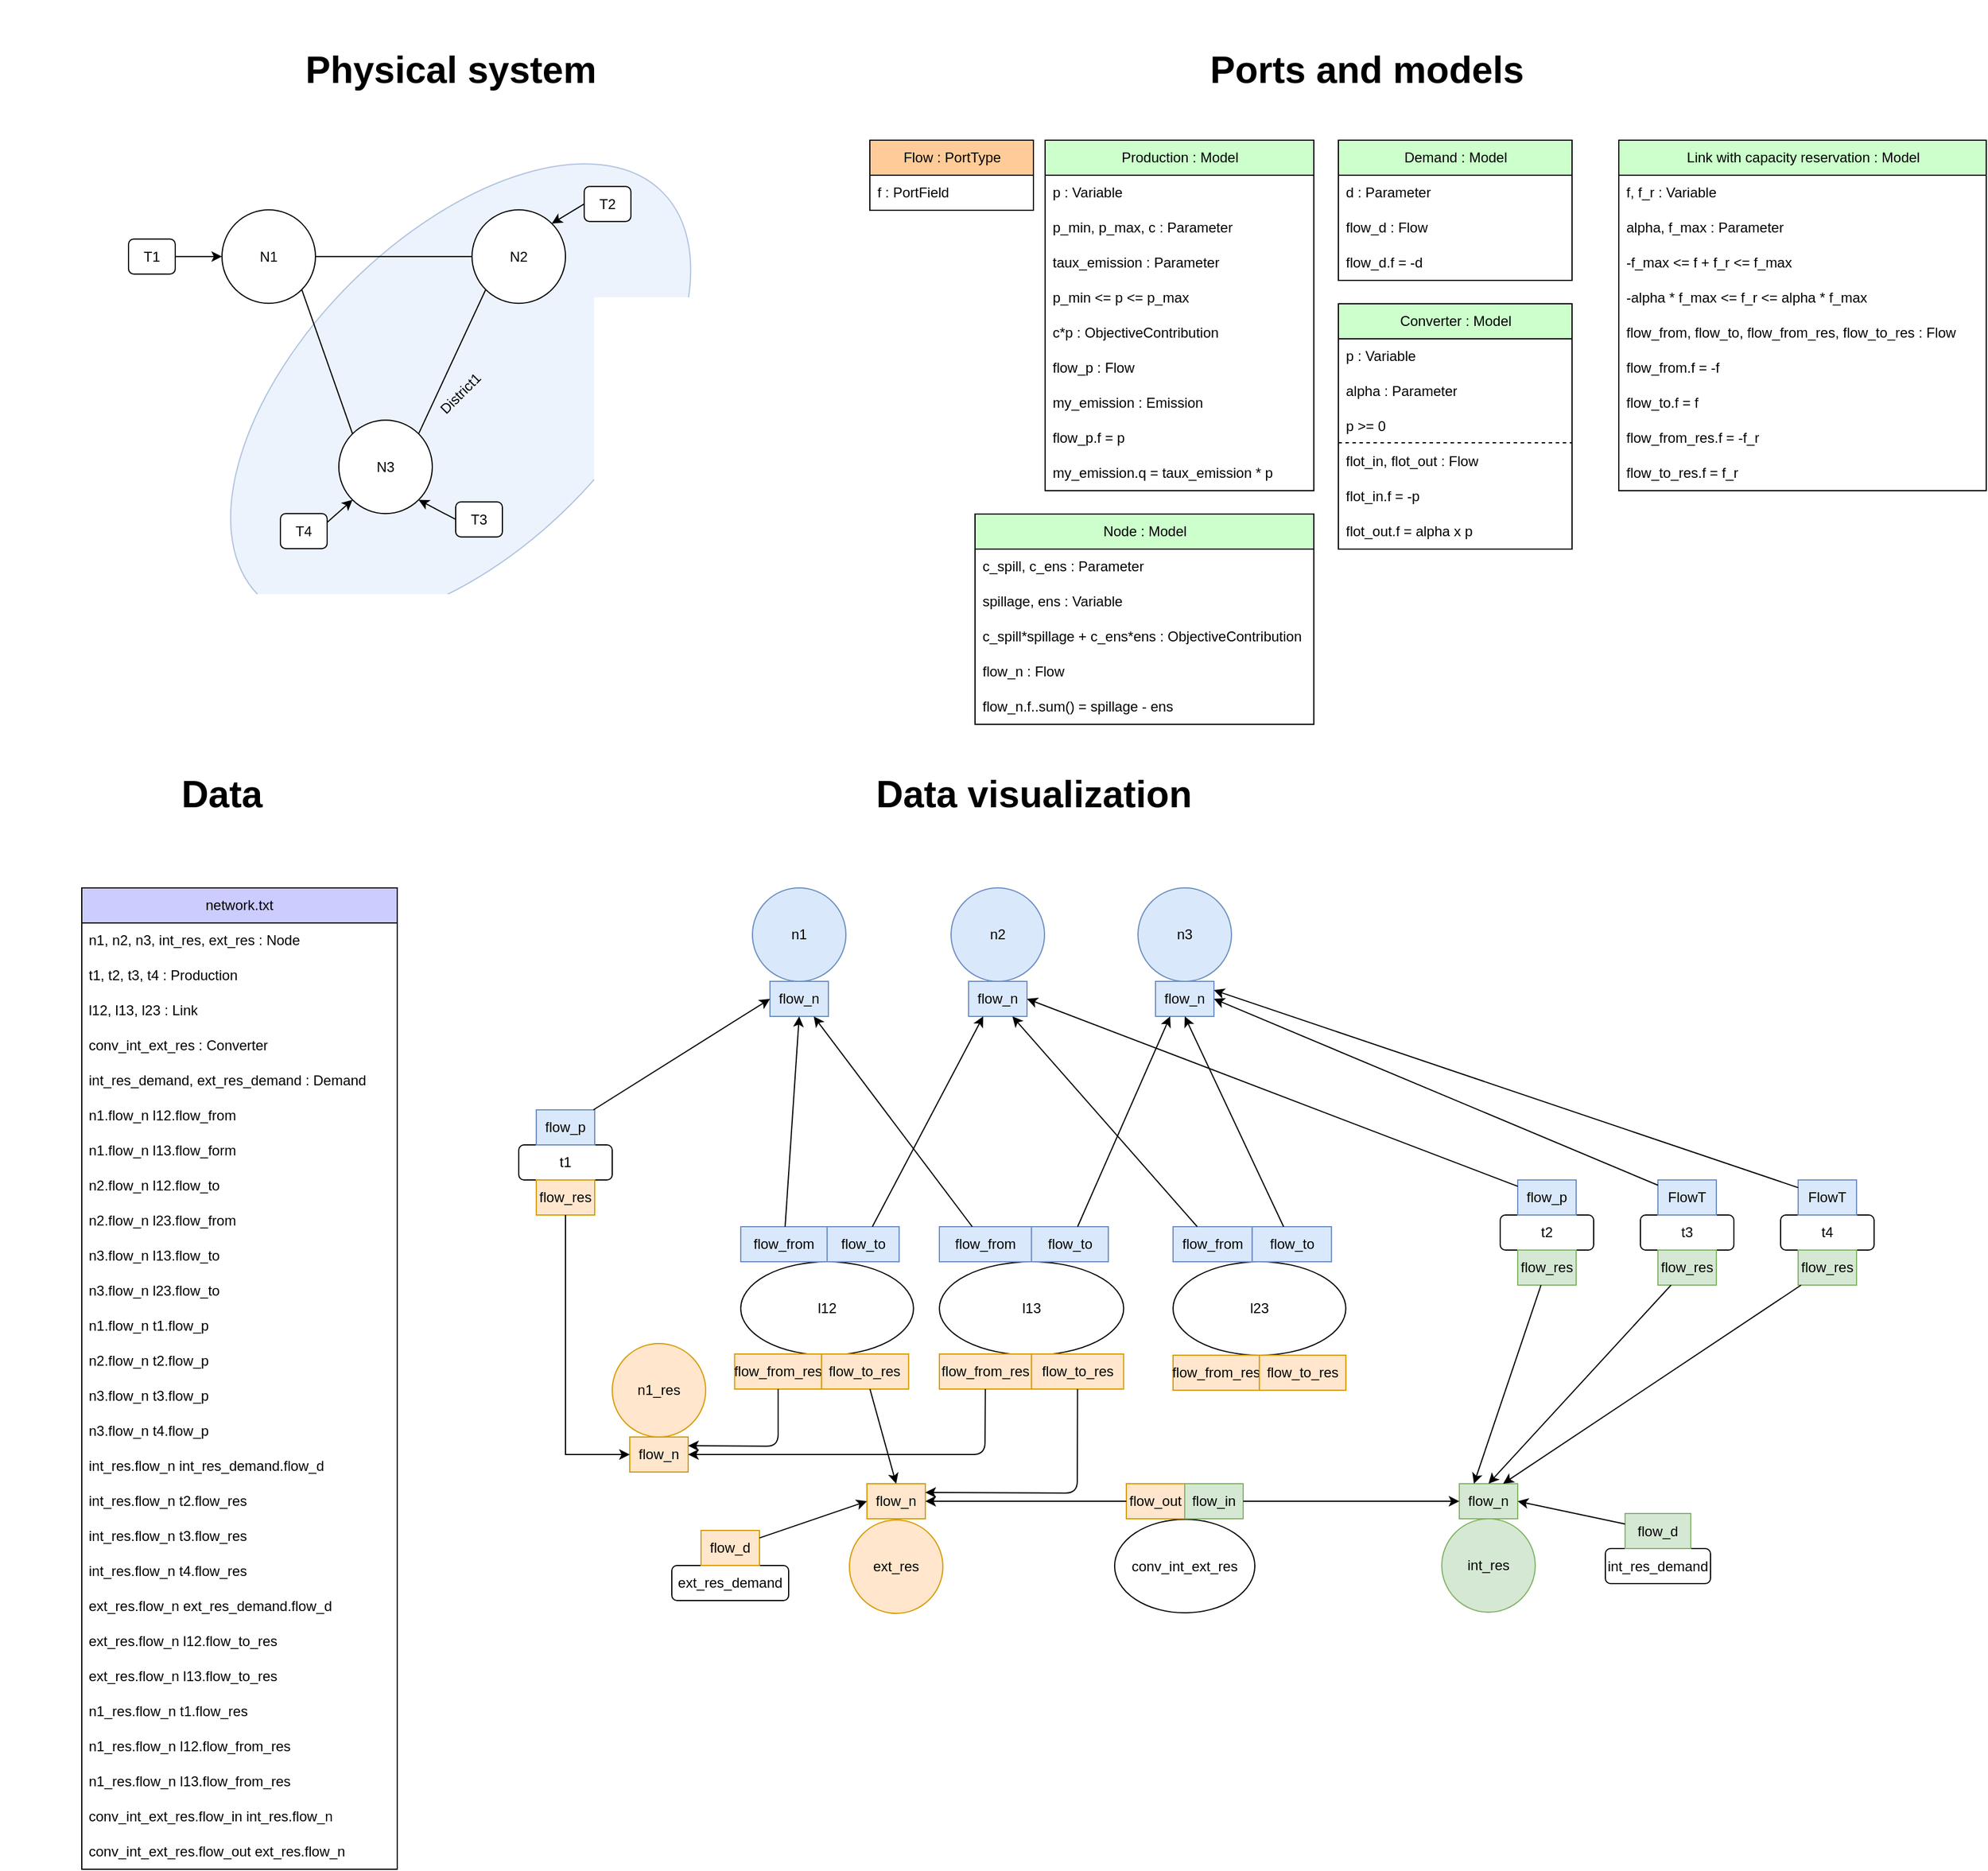 <mxfile>
    <diagram name="Page-1" id="0eeWLhEhAbjt74QTUGkZ">
        <mxGraphModel dx="3231" dy="2355" grid="1" gridSize="10" guides="1" tooltips="1" connect="1" arrows="1" fold="1" page="1" pageScale="1" pageWidth="827" pageHeight="1169" math="0" shadow="0">
            <root>
                <mxCell id="0"/>
                <mxCell id="1" parent="0"/>
                <mxCell id="gQHjPlM2CJMaZ_1cljnZ-25" value="Flow : PortType" style="swimlane;fontStyle=0;childLayout=stackLayout;horizontal=1;startSize=30;horizontalStack=0;resizeParent=1;resizeParentMax=0;resizeLast=0;collapsible=1;marginBottom=0;whiteSpace=wrap;html=1;fillColor=#FFCC99;" parent="1" vertex="1">
                    <mxGeometry x="714.5" y="-80" width="140" height="60" as="geometry"/>
                </mxCell>
                <mxCell id="gQHjPlM2CJMaZ_1cljnZ-26" value="f : PortField" style="text;strokeColor=none;fillColor=none;align=left;verticalAlign=middle;spacingLeft=4;spacingRight=4;overflow=hidden;points=[[0,0.5],[1,0.5]];portConstraint=eastwest;rotatable=0;whiteSpace=wrap;html=1;" parent="gQHjPlM2CJMaZ_1cljnZ-25" vertex="1">
                    <mxGeometry y="30" width="140" height="30" as="geometry"/>
                </mxCell>
                <mxCell id="io5GCxzzSzc3zPwwghzN-119" value="network.txt" style="swimlane;fontStyle=0;childLayout=stackLayout;horizontal=1;startSize=30;horizontalStack=0;resizeParent=1;resizeParentMax=0;resizeLast=0;collapsible=1;marginBottom=0;whiteSpace=wrap;html=1;fillColor=#CCCCFF;" parent="1" vertex="1">
                    <mxGeometry x="40" y="560" width="270" height="840" as="geometry"/>
                </mxCell>
                <mxCell id="io5GCxzzSzc3zPwwghzN-120" value="n1, n2, n3, int_res, ext_res : Node" style="text;strokeColor=none;fillColor=none;align=left;verticalAlign=middle;spacingLeft=4;spacingRight=4;overflow=hidden;points=[[0,0.5],[1,0.5]];portConstraint=eastwest;rotatable=0;whiteSpace=wrap;html=1;" parent="io5GCxzzSzc3zPwwghzN-119" vertex="1">
                    <mxGeometry y="30" width="270" height="30" as="geometry"/>
                </mxCell>
                <mxCell id="io5GCxzzSzc3zPwwghzN-121" value="t1, t2, t3, t4 : Production" style="text;strokeColor=none;fillColor=none;align=left;verticalAlign=middle;spacingLeft=4;spacingRight=4;overflow=hidden;points=[[0,0.5],[1,0.5]];portConstraint=eastwest;rotatable=0;whiteSpace=wrap;html=1;" parent="io5GCxzzSzc3zPwwghzN-119" vertex="1">
                    <mxGeometry y="60" width="270" height="30" as="geometry"/>
                </mxCell>
                <mxCell id="io5GCxzzSzc3zPwwghzN-122" value="l12, l13, l23 : Link" style="text;strokeColor=none;fillColor=none;align=left;verticalAlign=middle;spacingLeft=4;spacingRight=4;overflow=hidden;points=[[0,0.5],[1,0.5]];portConstraint=eastwest;rotatable=0;whiteSpace=wrap;html=1;" parent="io5GCxzzSzc3zPwwghzN-119" vertex="1">
                    <mxGeometry y="90" width="270" height="30" as="geometry"/>
                </mxCell>
                <mxCell id="EA9z76p3zM__a-H7yWGD-18" value="conv_int_ext_res : Converter" style="text;strokeColor=none;fillColor=none;align=left;verticalAlign=middle;spacingLeft=4;spacingRight=4;overflow=hidden;points=[[0,0.5],[1,0.5]];portConstraint=eastwest;rotatable=0;whiteSpace=wrap;html=1;" parent="io5GCxzzSzc3zPwwghzN-119" vertex="1">
                    <mxGeometry y="120" width="270" height="30" as="geometry"/>
                </mxCell>
                <mxCell id="iP_96sDD1zky21pLPqme-15" value="int_res_demand, ext_res_demand : Demand" style="text;strokeColor=none;fillColor=none;align=left;verticalAlign=middle;spacingLeft=4;spacingRight=4;overflow=hidden;points=[[0,0.5],[1,0.5]];portConstraint=eastwest;rotatable=0;whiteSpace=wrap;html=1;" parent="io5GCxzzSzc3zPwwghzN-119" vertex="1">
                    <mxGeometry y="150" width="270" height="30" as="geometry"/>
                </mxCell>
                <mxCell id="io5GCxzzSzc3zPwwghzN-124" value="n1.flow_n l12.flow_from" style="text;strokeColor=none;fillColor=none;align=left;verticalAlign=middle;spacingLeft=4;spacingRight=4;overflow=hidden;points=[[0,0.5],[1,0.5]];portConstraint=eastwest;rotatable=0;whiteSpace=wrap;html=1;" parent="io5GCxzzSzc3zPwwghzN-119" vertex="1">
                    <mxGeometry y="180" width="270" height="30" as="geometry"/>
                </mxCell>
                <mxCell id="io5GCxzzSzc3zPwwghzN-125" value="n1.flow_n l13.flow_form" style="text;strokeColor=none;fillColor=none;align=left;verticalAlign=middle;spacingLeft=4;spacingRight=4;overflow=hidden;points=[[0,0.5],[1,0.5]];portConstraint=eastwest;rotatable=0;whiteSpace=wrap;html=1;" parent="io5GCxzzSzc3zPwwghzN-119" vertex="1">
                    <mxGeometry y="210" width="270" height="30" as="geometry"/>
                </mxCell>
                <mxCell id="io5GCxzzSzc3zPwwghzN-126" value="n2.flow_n l12.flow_to" style="text;strokeColor=none;fillColor=none;align=left;verticalAlign=middle;spacingLeft=4;spacingRight=4;overflow=hidden;points=[[0,0.5],[1,0.5]];portConstraint=eastwest;rotatable=0;whiteSpace=wrap;html=1;" parent="io5GCxzzSzc3zPwwghzN-119" vertex="1">
                    <mxGeometry y="240" width="270" height="30" as="geometry"/>
                </mxCell>
                <mxCell id="io5GCxzzSzc3zPwwghzN-127" value="n2.flow_n l23.flow_from" style="text;strokeColor=none;fillColor=none;align=left;verticalAlign=middle;spacingLeft=4;spacingRight=4;overflow=hidden;points=[[0,0.5],[1,0.5]];portConstraint=eastwest;rotatable=0;whiteSpace=wrap;html=1;" parent="io5GCxzzSzc3zPwwghzN-119" vertex="1">
                    <mxGeometry y="270" width="270" height="30" as="geometry"/>
                </mxCell>
                <mxCell id="io5GCxzzSzc3zPwwghzN-128" value="n3.flow_n l13.flow_to" style="text;strokeColor=none;fillColor=none;align=left;verticalAlign=middle;spacingLeft=4;spacingRight=4;overflow=hidden;points=[[0,0.5],[1,0.5]];portConstraint=eastwest;rotatable=0;whiteSpace=wrap;html=1;" parent="io5GCxzzSzc3zPwwghzN-119" vertex="1">
                    <mxGeometry y="300" width="270" height="30" as="geometry"/>
                </mxCell>
                <mxCell id="io5GCxzzSzc3zPwwghzN-129" value="n3.flow_n l23.flow_to" style="text;strokeColor=none;fillColor=none;align=left;verticalAlign=middle;spacingLeft=4;spacingRight=4;overflow=hidden;points=[[0,0.5],[1,0.5]];portConstraint=eastwest;rotatable=0;whiteSpace=wrap;html=1;" parent="io5GCxzzSzc3zPwwghzN-119" vertex="1">
                    <mxGeometry y="330" width="270" height="30" as="geometry"/>
                </mxCell>
                <mxCell id="io5GCxzzSzc3zPwwghzN-130" value="n1.flow_n t1.flow_p" style="text;strokeColor=none;fillColor=none;align=left;verticalAlign=middle;spacingLeft=4;spacingRight=4;overflow=hidden;points=[[0,0.5],[1,0.5]];portConstraint=eastwest;rotatable=0;whiteSpace=wrap;html=1;" parent="io5GCxzzSzc3zPwwghzN-119" vertex="1">
                    <mxGeometry y="360" width="270" height="30" as="geometry"/>
                </mxCell>
                <mxCell id="io5GCxzzSzc3zPwwghzN-131" value="n2.flow_n t2.flow_p" style="text;strokeColor=none;fillColor=none;align=left;verticalAlign=middle;spacingLeft=4;spacingRight=4;overflow=hidden;points=[[0,0.5],[1,0.5]];portConstraint=eastwest;rotatable=0;whiteSpace=wrap;html=1;" parent="io5GCxzzSzc3zPwwghzN-119" vertex="1">
                    <mxGeometry y="390" width="270" height="30" as="geometry"/>
                </mxCell>
                <mxCell id="io5GCxzzSzc3zPwwghzN-132" value="n3.flow_n t3.flow_p" style="text;strokeColor=none;fillColor=none;align=left;verticalAlign=middle;spacingLeft=4;spacingRight=4;overflow=hidden;points=[[0,0.5],[1,0.5]];portConstraint=eastwest;rotatable=0;whiteSpace=wrap;html=1;" parent="io5GCxzzSzc3zPwwghzN-119" vertex="1">
                    <mxGeometry y="420" width="270" height="30" as="geometry"/>
                </mxCell>
                <mxCell id="io5GCxzzSzc3zPwwghzN-133" value="n3.flow_n t4.flow_p" style="text;strokeColor=none;fillColor=none;align=left;verticalAlign=middle;spacingLeft=4;spacingRight=4;overflow=hidden;points=[[0,0.5],[1,0.5]];portConstraint=eastwest;rotatable=0;whiteSpace=wrap;html=1;" parent="io5GCxzzSzc3zPwwghzN-119" vertex="1">
                    <mxGeometry y="450" width="270" height="30" as="geometry"/>
                </mxCell>
                <mxCell id="EA9z76p3zM__a-H7yWGD-20" value="int_res.flow_n int_res_demand.flow_d" style="text;strokeColor=none;fillColor=none;align=left;verticalAlign=middle;spacingLeft=4;spacingRight=4;overflow=hidden;points=[[0,0.5],[1,0.5]];portConstraint=eastwest;rotatable=0;whiteSpace=wrap;html=1;" parent="io5GCxzzSzc3zPwwghzN-119" vertex="1">
                    <mxGeometry y="480" width="270" height="30" as="geometry"/>
                </mxCell>
                <mxCell id="io5GCxzzSzc3zPwwghzN-141" value="int_res.flow_n t2.flow_res" style="text;strokeColor=none;fillColor=none;align=left;verticalAlign=middle;spacingLeft=4;spacingRight=4;overflow=hidden;points=[[0,0.5],[1,0.5]];portConstraint=eastwest;rotatable=0;whiteSpace=wrap;html=1;" parent="io5GCxzzSzc3zPwwghzN-119" vertex="1">
                    <mxGeometry y="510" width="270" height="30" as="geometry"/>
                </mxCell>
                <mxCell id="io5GCxzzSzc3zPwwghzN-142" value="int_res.flow_n t3.flow_res" style="text;strokeColor=none;fillColor=none;align=left;verticalAlign=middle;spacingLeft=4;spacingRight=4;overflow=hidden;points=[[0,0.5],[1,0.5]];portConstraint=eastwest;rotatable=0;whiteSpace=wrap;html=1;" parent="io5GCxzzSzc3zPwwghzN-119" vertex="1">
                    <mxGeometry y="540" width="270" height="30" as="geometry"/>
                </mxCell>
                <mxCell id="io5GCxzzSzc3zPwwghzN-143" value="int_res.flow_n t4.flow_res" style="text;strokeColor=none;fillColor=none;align=left;verticalAlign=middle;spacingLeft=4;spacingRight=4;overflow=hidden;points=[[0,0.5],[1,0.5]];portConstraint=eastwest;rotatable=0;whiteSpace=wrap;html=1;" parent="io5GCxzzSzc3zPwwghzN-119" vertex="1">
                    <mxGeometry y="570" width="270" height="30" as="geometry"/>
                </mxCell>
                <mxCell id="io5GCxzzSzc3zPwwghzN-310" value="ext_res.flow_n ext_res_demand.flow_d" style="text;strokeColor=none;fillColor=none;align=left;verticalAlign=middle;spacingLeft=4;spacingRight=4;overflow=hidden;points=[[0,0.5],[1,0.5]];portConstraint=eastwest;rotatable=0;whiteSpace=wrap;html=1;" parent="io5GCxzzSzc3zPwwghzN-119" vertex="1">
                    <mxGeometry y="600" width="270" height="30" as="geometry"/>
                </mxCell>
                <mxCell id="io5GCxzzSzc3zPwwghzN-144" value="ext_res.flow_n l12.flow_to_res" style="text;strokeColor=none;fillColor=none;align=left;verticalAlign=middle;spacingLeft=4;spacingRight=4;overflow=hidden;points=[[0,0.5],[1,0.5]];portConstraint=eastwest;rotatable=0;whiteSpace=wrap;html=1;" parent="io5GCxzzSzc3zPwwghzN-119" vertex="1">
                    <mxGeometry y="630" width="270" height="30" as="geometry"/>
                </mxCell>
                <mxCell id="io5GCxzzSzc3zPwwghzN-307" value="ext_res.flow_n l13.flow_to_res" style="text;strokeColor=none;fillColor=none;align=left;verticalAlign=middle;spacingLeft=4;spacingRight=4;overflow=hidden;points=[[0,0.5],[1,0.5]];portConstraint=eastwest;rotatable=0;whiteSpace=wrap;html=1;" parent="io5GCxzzSzc3zPwwghzN-119" vertex="1">
                    <mxGeometry y="660" width="270" height="30" as="geometry"/>
                </mxCell>
                <mxCell id="io5GCxzzSzc3zPwwghzN-308" value="n1_res.flow_n t1.flow_res" style="text;strokeColor=none;fillColor=none;align=left;verticalAlign=middle;spacingLeft=4;spacingRight=4;overflow=hidden;points=[[0,0.5],[1,0.5]];portConstraint=eastwest;rotatable=0;whiteSpace=wrap;html=1;" parent="io5GCxzzSzc3zPwwghzN-119" vertex="1">
                    <mxGeometry y="690" width="270" height="30" as="geometry"/>
                </mxCell>
                <mxCell id="io5GCxzzSzc3zPwwghzN-309" value="n1_res.flow_n l12.flow_from_res" style="text;strokeColor=none;fillColor=none;align=left;verticalAlign=middle;spacingLeft=4;spacingRight=4;overflow=hidden;points=[[0,0.5],[1,0.5]];portConstraint=eastwest;rotatable=0;whiteSpace=wrap;html=1;" parent="io5GCxzzSzc3zPwwghzN-119" vertex="1">
                    <mxGeometry y="720" width="270" height="30" as="geometry"/>
                </mxCell>
                <mxCell id="EA9z76p3zM__a-H7yWGD-19" value="n1_res.flow_n l13.flow_from_res" style="text;strokeColor=none;fillColor=none;align=left;verticalAlign=middle;spacingLeft=4;spacingRight=4;overflow=hidden;points=[[0,0.5],[1,0.5]];portConstraint=eastwest;rotatable=0;whiteSpace=wrap;html=1;" parent="io5GCxzzSzc3zPwwghzN-119" vertex="1">
                    <mxGeometry y="750" width="270" height="30" as="geometry"/>
                </mxCell>
                <mxCell id="EA9z76p3zM__a-H7yWGD-24" value="conv_int_ext_res.flow_in int_res.flow_n" style="text;strokeColor=none;fillColor=none;align=left;verticalAlign=middle;spacingLeft=4;spacingRight=4;overflow=hidden;points=[[0,0.5],[1,0.5]];portConstraint=eastwest;rotatable=0;whiteSpace=wrap;html=1;" parent="io5GCxzzSzc3zPwwghzN-119" vertex="1">
                    <mxGeometry y="780" width="270" height="30" as="geometry"/>
                </mxCell>
                <mxCell id="61" value="conv_int_ext_res.flow_out ext_res.flow_n" style="text;strokeColor=none;fillColor=none;align=left;verticalAlign=middle;spacingLeft=4;spacingRight=4;overflow=hidden;points=[[0,0.5],[1,0.5]];portConstraint=eastwest;rotatable=0;whiteSpace=wrap;html=1;" parent="io5GCxzzSzc3zPwwghzN-119" vertex="1">
                    <mxGeometry y="810" width="270" height="30" as="geometry"/>
                </mxCell>
                <mxCell id="io5GCxzzSzc3zPwwghzN-241" value="Link with capacity reservation : Model" style="swimlane;fontStyle=0;childLayout=stackLayout;horizontal=1;startSize=30;horizontalStack=0;resizeParent=1;resizeParentMax=0;resizeLast=0;collapsible=1;marginBottom=0;whiteSpace=wrap;html=1;fillColor=#CCFFCC;" parent="1" vertex="1">
                    <mxGeometry x="1355.5" y="-80" width="314.5" height="300" as="geometry"/>
                </mxCell>
                <mxCell id="io5GCxzzSzc3zPwwghzN-242" value="f, f_r : Variable" style="text;strokeColor=none;fillColor=none;align=left;verticalAlign=middle;spacingLeft=4;spacingRight=4;overflow=hidden;points=[[0,0.5],[1,0.5]];portConstraint=eastwest;rotatable=0;whiteSpace=wrap;html=1;" parent="io5GCxzzSzc3zPwwghzN-241" vertex="1">
                    <mxGeometry y="30" width="314.5" height="30" as="geometry"/>
                </mxCell>
                <mxCell id="io5GCxzzSzc3zPwwghzN-244" value="alpha, f_max : Parameter" style="text;strokeColor=none;fillColor=none;align=left;verticalAlign=middle;spacingLeft=4;spacingRight=4;overflow=hidden;points=[[0,0.5],[1,0.5]];portConstraint=eastwest;rotatable=0;whiteSpace=wrap;html=1;" parent="io5GCxzzSzc3zPwwghzN-241" vertex="1">
                    <mxGeometry y="60" width="314.5" height="30" as="geometry"/>
                </mxCell>
                <mxCell id="io5GCxzzSzc3zPwwghzN-246" value="-f_max &amp;lt;= f + f_r &amp;lt;= f_max" style="text;strokeColor=none;fillColor=none;align=left;verticalAlign=middle;spacingLeft=4;spacingRight=4;overflow=hidden;points=[[0,0.5],[1,0.5]];portConstraint=eastwest;rotatable=0;whiteSpace=wrap;html=1;" parent="io5GCxzzSzc3zPwwghzN-241" vertex="1">
                    <mxGeometry y="90" width="314.5" height="30" as="geometry"/>
                </mxCell>
                <mxCell id="io5GCxzzSzc3zPwwghzN-247" value="-alpha * f_max &amp;lt;= f_r &amp;lt;= alpha * f_max" style="text;strokeColor=none;fillColor=none;align=left;verticalAlign=middle;spacingLeft=4;spacingRight=4;overflow=hidden;points=[[0,0.5],[1,0.5]];portConstraint=eastwest;rotatable=0;whiteSpace=wrap;html=1;" parent="io5GCxzzSzc3zPwwghzN-241" vertex="1">
                    <mxGeometry y="120" width="314.5" height="30" as="geometry"/>
                </mxCell>
                <mxCell id="io5GCxzzSzc3zPwwghzN-248" value="flow_from, flow_to, flow_from_res, flow_to_res : Flow" style="text;strokeColor=none;fillColor=none;align=left;verticalAlign=middle;spacingLeft=4;spacingRight=4;overflow=hidden;points=[[0,0.5],[1,0.5]];portConstraint=eastwest;rotatable=0;whiteSpace=wrap;html=1;" parent="io5GCxzzSzc3zPwwghzN-241" vertex="1">
                    <mxGeometry y="150" width="314.5" height="30" as="geometry"/>
                </mxCell>
                <mxCell id="io5GCxzzSzc3zPwwghzN-252" value="flow_from.f = -f" style="text;strokeColor=none;fillColor=none;align=left;verticalAlign=middle;spacingLeft=4;spacingRight=4;overflow=hidden;points=[[0,0.5],[1,0.5]];portConstraint=eastwest;rotatable=0;whiteSpace=wrap;html=1;" parent="io5GCxzzSzc3zPwwghzN-241" vertex="1">
                    <mxGeometry y="180" width="314.5" height="30" as="geometry"/>
                </mxCell>
                <mxCell id="io5GCxzzSzc3zPwwghzN-253" value="flow_to.f = f" style="text;strokeColor=none;fillColor=none;align=left;verticalAlign=middle;spacingLeft=4;spacingRight=4;overflow=hidden;points=[[0,0.5],[1,0.5]];portConstraint=eastwest;rotatable=0;whiteSpace=wrap;html=1;" parent="io5GCxzzSzc3zPwwghzN-241" vertex="1">
                    <mxGeometry y="210" width="314.5" height="30" as="geometry"/>
                </mxCell>
                <mxCell id="io5GCxzzSzc3zPwwghzN-254" value="flow_from_res.f = -f_r" style="text;strokeColor=none;fillColor=none;align=left;verticalAlign=middle;spacingLeft=4;spacingRight=4;overflow=hidden;points=[[0,0.5],[1,0.5]];portConstraint=eastwest;rotatable=0;whiteSpace=wrap;html=1;" parent="io5GCxzzSzc3zPwwghzN-241" vertex="1">
                    <mxGeometry y="240" width="314.5" height="30" as="geometry"/>
                </mxCell>
                <mxCell id="io5GCxzzSzc3zPwwghzN-306" value="flow_to_res.f = f_r" style="text;strokeColor=none;fillColor=none;align=left;verticalAlign=middle;spacingLeft=4;spacingRight=4;overflow=hidden;points=[[0,0.5],[1,0.5]];portConstraint=eastwest;rotatable=0;whiteSpace=wrap;html=1;" parent="io5GCxzzSzc3zPwwghzN-241" vertex="1">
                    <mxGeometry y="270" width="314.5" height="30" as="geometry"/>
                </mxCell>
                <mxCell id="EA9z76p3zM__a-H7yWGD-34" value="" style="group" parent="1" vertex="1" connectable="0">
                    <mxGeometry x="80" y="-130.005" width="551.44" height="534.339" as="geometry"/>
                </mxCell>
                <mxCell id="gQHjPlM2CJMaZ_1cljnZ-16" value="&lt;div align=&quot;center&quot;&gt;District1&lt;/div&gt;" style="ellipse;whiteSpace=wrap;html=1;rotation=-45;fillColor=#dae8fc;strokeColor=#6c8ebf;opacity=50;align=center;" parent="EA9z76p3zM__a-H7yWGD-34" vertex="1">
                    <mxGeometry x="40" y="133.605" width="488.54" height="267.13" as="geometry"/>
                </mxCell>
                <mxCell id="gQHjPlM2CJMaZ_1cljnZ-1" value="N1" style="ellipse;whiteSpace=wrap;html=1;aspect=fixed;" parent="EA9z76p3zM__a-H7yWGD-34" vertex="1">
                    <mxGeometry x="80" y="109.605" width="80" height="80" as="geometry"/>
                </mxCell>
                <mxCell id="gQHjPlM2CJMaZ_1cljnZ-2" value="N2" style="ellipse;whiteSpace=wrap;html=1;aspect=fixed;" parent="EA9z76p3zM__a-H7yWGD-34" vertex="1">
                    <mxGeometry x="294" y="109.605" width="80" height="80" as="geometry"/>
                </mxCell>
                <mxCell id="gQHjPlM2CJMaZ_1cljnZ-3" value="N3" style="ellipse;whiteSpace=wrap;html=1;aspect=fixed;" parent="EA9z76p3zM__a-H7yWGD-34" vertex="1">
                    <mxGeometry x="180" y="289.605" width="80" height="80" as="geometry"/>
                </mxCell>
                <mxCell id="gQHjPlM2CJMaZ_1cljnZ-4" value="" style="endArrow=none;html=1;rounded=0;exitX=1;exitY=1;exitDx=0;exitDy=0;entryX=0;entryY=0;entryDx=0;entryDy=0;" parent="EA9z76p3zM__a-H7yWGD-34" source="gQHjPlM2CJMaZ_1cljnZ-1" target="gQHjPlM2CJMaZ_1cljnZ-3" edge="1">
                    <mxGeometry width="50" height="50" relative="1" as="geometry">
                        <mxPoint x="310" y="389.605" as="sourcePoint"/>
                        <mxPoint x="360" y="339.605" as="targetPoint"/>
                    </mxGeometry>
                </mxCell>
                <mxCell id="gQHjPlM2CJMaZ_1cljnZ-5" value="" style="endArrow=none;html=1;rounded=0;exitX=1;exitY=0.5;exitDx=0;exitDy=0;entryX=0;entryY=0.5;entryDx=0;entryDy=0;" parent="EA9z76p3zM__a-H7yWGD-34" source="gQHjPlM2CJMaZ_1cljnZ-1" target="gQHjPlM2CJMaZ_1cljnZ-2" edge="1">
                    <mxGeometry width="50" height="50" relative="1" as="geometry">
                        <mxPoint x="130" y="199.605" as="sourcePoint"/>
                        <mxPoint x="192" y="301.605" as="targetPoint"/>
                    </mxGeometry>
                </mxCell>
                <mxCell id="gQHjPlM2CJMaZ_1cljnZ-6" value="" style="endArrow=none;html=1;rounded=0;exitX=0;exitY=1;exitDx=0;exitDy=0;entryX=1;entryY=0;entryDx=0;entryDy=0;" parent="EA9z76p3zM__a-H7yWGD-34" source="gQHjPlM2CJMaZ_1cljnZ-2" target="gQHjPlM2CJMaZ_1cljnZ-3" edge="1">
                    <mxGeometry width="50" height="50" relative="1" as="geometry">
                        <mxPoint x="130" y="199.605" as="sourcePoint"/>
                        <mxPoint x="192" y="301.605" as="targetPoint"/>
                    </mxGeometry>
                </mxCell>
                <mxCell id="gQHjPlM2CJMaZ_1cljnZ-7" value="" style="endArrow=classic;html=1;rounded=0;entryX=0;entryY=0.5;entryDx=0;entryDy=0;exitX=1;exitY=0.5;exitDx=0;exitDy=0;" parent="EA9z76p3zM__a-H7yWGD-34" source="gQHjPlM2CJMaZ_1cljnZ-12" target="gQHjPlM2CJMaZ_1cljnZ-1" edge="1">
                    <mxGeometry width="50" height="50" relative="1" as="geometry">
                        <mxPoint x="-10" y="149.605" as="sourcePoint"/>
                        <mxPoint x="360" y="339.605" as="targetPoint"/>
                    </mxGeometry>
                </mxCell>
                <mxCell id="gQHjPlM2CJMaZ_1cljnZ-8" value="" style="endArrow=classic;html=1;rounded=0;entryX=1;entryY=0;entryDx=0;entryDy=0;exitX=0;exitY=0.5;exitDx=0;exitDy=0;" parent="EA9z76p3zM__a-H7yWGD-34" source="gQHjPlM2CJMaZ_1cljnZ-13" target="gQHjPlM2CJMaZ_1cljnZ-2" edge="1">
                    <mxGeometry width="50" height="50" relative="1" as="geometry">
                        <mxPoint x="420" y="79.605" as="sourcePoint"/>
                        <mxPoint x="360" y="339.605" as="targetPoint"/>
                    </mxGeometry>
                </mxCell>
                <mxCell id="gQHjPlM2CJMaZ_1cljnZ-9" value="" style="endArrow=classic;html=1;rounded=0;entryX=1;entryY=1;entryDx=0;entryDy=0;exitX=0;exitY=0.5;exitDx=0;exitDy=0;" parent="EA9z76p3zM__a-H7yWGD-34" source="gQHjPlM2CJMaZ_1cljnZ-14" target="gQHjPlM2CJMaZ_1cljnZ-3" edge="1">
                    <mxGeometry width="50" height="50" relative="1" as="geometry">
                        <mxPoint x="300" y="409.605" as="sourcePoint"/>
                        <mxPoint x="360" y="339.605" as="targetPoint"/>
                    </mxGeometry>
                </mxCell>
                <mxCell id="gQHjPlM2CJMaZ_1cljnZ-11" value="" style="endArrow=classic;html=1;rounded=0;entryX=0;entryY=1;entryDx=0;entryDy=0;exitX=1;exitY=0.25;exitDx=0;exitDy=0;" parent="EA9z76p3zM__a-H7yWGD-34" source="gQHjPlM2CJMaZ_1cljnZ-15" target="gQHjPlM2CJMaZ_1cljnZ-3" edge="1">
                    <mxGeometry width="50" height="50" relative="1" as="geometry">
                        <mxPoint x="140" y="389.605" as="sourcePoint"/>
                        <mxPoint x="360" y="339.605" as="targetPoint"/>
                    </mxGeometry>
                </mxCell>
                <mxCell id="gQHjPlM2CJMaZ_1cljnZ-12" value="T1" style="rounded=1;whiteSpace=wrap;html=1;" parent="EA9z76p3zM__a-H7yWGD-34" vertex="1">
                    <mxGeometry y="134.605" width="40" height="30" as="geometry"/>
                </mxCell>
                <mxCell id="gQHjPlM2CJMaZ_1cljnZ-13" value="T2" style="rounded=1;whiteSpace=wrap;html=1;" parent="EA9z76p3zM__a-H7yWGD-34" vertex="1">
                    <mxGeometry x="390" y="89.605" width="40" height="30" as="geometry"/>
                </mxCell>
                <mxCell id="gQHjPlM2CJMaZ_1cljnZ-14" value="T3" style="rounded=1;whiteSpace=wrap;html=1;" parent="EA9z76p3zM__a-H7yWGD-34" vertex="1">
                    <mxGeometry x="280" y="359.605" width="40" height="30" as="geometry"/>
                </mxCell>
                <mxCell id="gQHjPlM2CJMaZ_1cljnZ-15" value="T4" style="rounded=1;whiteSpace=wrap;html=1;" parent="EA9z76p3zM__a-H7yWGD-34" vertex="1">
                    <mxGeometry x="130" y="369.605" width="40" height="30" as="geometry"/>
                </mxCell>
                <mxCell id="EA9z76p3zM__a-H7yWGD-35" value="" style="group" parent="1" vertex="1" connectable="0">
                    <mxGeometry x="414" y="560" width="1160" height="651" as="geometry"/>
                </mxCell>
                <mxCell id="io5GCxzzSzc3zPwwghzN-148" value="" style="group" parent="EA9z76p3zM__a-H7yWGD-35" vertex="1" connectable="0">
                    <mxGeometry x="200" width="80" height="110" as="geometry"/>
                </mxCell>
                <mxCell id="io5GCxzzSzc3zPwwghzN-149" value="n1" style="ellipse;whiteSpace=wrap;html=1;aspect=fixed;fillColor=#dae8fc;strokeColor=#6c8ebf;" parent="io5GCxzzSzc3zPwwghzN-148" vertex="1">
                    <mxGeometry width="80" height="80" as="geometry"/>
                </mxCell>
                <mxCell id="io5GCxzzSzc3zPwwghzN-150" value="flow_n" style="rounded=0;whiteSpace=wrap;html=1;fillColor=#dae8fc;strokeColor=#6c8ebf;" parent="io5GCxzzSzc3zPwwghzN-148" vertex="1">
                    <mxGeometry x="15" y="80" width="50" height="30" as="geometry"/>
                </mxCell>
                <mxCell id="io5GCxzzSzc3zPwwghzN-151" value="" style="group" parent="EA9z76p3zM__a-H7yWGD-35" vertex="1" connectable="0">
                    <mxGeometry x="370" width="80" height="110" as="geometry"/>
                </mxCell>
                <mxCell id="io5GCxzzSzc3zPwwghzN-152" value="n2" style="ellipse;whiteSpace=wrap;html=1;aspect=fixed;fillColor=#dae8fc;strokeColor=#6c8ebf;" parent="io5GCxzzSzc3zPwwghzN-151" vertex="1">
                    <mxGeometry width="80" height="80" as="geometry"/>
                </mxCell>
                <mxCell id="io5GCxzzSzc3zPwwghzN-153" value="flow_n" style="rounded=0;whiteSpace=wrap;html=1;fillColor=#dae8fc;strokeColor=#6c8ebf;" parent="io5GCxzzSzc3zPwwghzN-151" vertex="1">
                    <mxGeometry x="15" y="80" width="50" height="30" as="geometry"/>
                </mxCell>
                <mxCell id="io5GCxzzSzc3zPwwghzN-154" value="" style="group" parent="EA9z76p3zM__a-H7yWGD-35" vertex="1" connectable="0">
                    <mxGeometry x="530" width="80" height="110" as="geometry"/>
                </mxCell>
                <mxCell id="io5GCxzzSzc3zPwwghzN-155" value="n3" style="ellipse;whiteSpace=wrap;html=1;aspect=fixed;fillColor=#dae8fc;strokeColor=#6c8ebf;" parent="io5GCxzzSzc3zPwwghzN-154" vertex="1">
                    <mxGeometry width="80" height="80" as="geometry"/>
                </mxCell>
                <mxCell id="io5GCxzzSzc3zPwwghzN-156" value="flow_n" style="rounded=0;whiteSpace=wrap;html=1;fillColor=#dae8fc;strokeColor=#6c8ebf;" parent="io5GCxzzSzc3zPwwghzN-154" vertex="1">
                    <mxGeometry x="15" y="80" width="50" height="30" as="geometry"/>
                </mxCell>
                <mxCell id="io5GCxzzSzc3zPwwghzN-157" value="" style="group" parent="EA9z76p3zM__a-H7yWGD-35" vertex="1" connectable="0">
                    <mxGeometry x="840" y="250" width="80" height="90" as="geometry"/>
                </mxCell>
                <mxCell id="io5GCxzzSzc3zPwwghzN-158" value="t2" style="rounded=1;whiteSpace=wrap;html=1;" parent="io5GCxzzSzc3zPwwghzN-157" vertex="1">
                    <mxGeometry y="30" width="80" height="30" as="geometry"/>
                </mxCell>
                <mxCell id="io5GCxzzSzc3zPwwghzN-159" value="flow_p" style="rounded=0;whiteSpace=wrap;html=1;fillColor=#dae8fc;strokeColor=#6c8ebf;" parent="io5GCxzzSzc3zPwwghzN-157" vertex="1">
                    <mxGeometry x="15" width="50" height="30" as="geometry"/>
                </mxCell>
                <mxCell id="io5GCxzzSzc3zPwwghzN-160" value="flow_res" style="rounded=0;whiteSpace=wrap;html=1;fillColor=#d5e8d4;strokeColor=#82b366;" parent="io5GCxzzSzc3zPwwghzN-157" vertex="1">
                    <mxGeometry x="15" y="60" width="50" height="30" as="geometry"/>
                </mxCell>
                <mxCell id="io5GCxzzSzc3zPwwghzN-161" value="" style="group" parent="EA9z76p3zM__a-H7yWGD-35" vertex="1" connectable="0">
                    <mxGeometry y="190" width="80" height="90" as="geometry"/>
                </mxCell>
                <mxCell id="io5GCxzzSzc3zPwwghzN-162" value="t1" style="rounded=1;whiteSpace=wrap;html=1;" parent="io5GCxzzSzc3zPwwghzN-161" vertex="1">
                    <mxGeometry y="30" width="80" height="30" as="geometry"/>
                </mxCell>
                <mxCell id="io5GCxzzSzc3zPwwghzN-163" value="flow_p" style="rounded=0;whiteSpace=wrap;html=1;fillColor=#dae8fc;strokeColor=#6c8ebf;" parent="io5GCxzzSzc3zPwwghzN-161" vertex="1">
                    <mxGeometry x="15" width="50" height="30" as="geometry"/>
                </mxCell>
                <mxCell id="io5GCxzzSzc3zPwwghzN-164" value="flow_res" style="rounded=0;whiteSpace=wrap;html=1;fillColor=#ffe6cc;strokeColor=#d79b00;" parent="io5GCxzzSzc3zPwwghzN-161" vertex="1">
                    <mxGeometry x="15" y="60" width="50" height="30" as="geometry"/>
                </mxCell>
                <mxCell id="io5GCxzzSzc3zPwwghzN-165" value="" style="group" parent="EA9z76p3zM__a-H7yWGD-35" vertex="1" connectable="0">
                    <mxGeometry x="960" y="250" width="80" height="90" as="geometry"/>
                </mxCell>
                <mxCell id="io5GCxzzSzc3zPwwghzN-166" value="t3" style="rounded=1;whiteSpace=wrap;html=1;" parent="io5GCxzzSzc3zPwwghzN-165" vertex="1">
                    <mxGeometry y="30" width="80" height="30" as="geometry"/>
                </mxCell>
                <mxCell id="io5GCxzzSzc3zPwwghzN-167" value="FlowT" style="rounded=0;whiteSpace=wrap;html=1;fillColor=#dae8fc;strokeColor=#6c8ebf;" parent="io5GCxzzSzc3zPwwghzN-165" vertex="1">
                    <mxGeometry x="15" width="50" height="30" as="geometry"/>
                </mxCell>
                <mxCell id="io5GCxzzSzc3zPwwghzN-168" value="flow_res" style="rounded=0;whiteSpace=wrap;html=1;fillColor=#d5e8d4;strokeColor=#82b366;" parent="io5GCxzzSzc3zPwwghzN-165" vertex="1">
                    <mxGeometry x="15" y="60" width="50" height="30" as="geometry"/>
                </mxCell>
                <mxCell id="io5GCxzzSzc3zPwwghzN-169" value="" style="group" parent="EA9z76p3zM__a-H7yWGD-35" vertex="1" connectable="0">
                    <mxGeometry x="1080" y="250" width="80" height="90" as="geometry"/>
                </mxCell>
                <mxCell id="io5GCxzzSzc3zPwwghzN-170" value="t4" style="rounded=1;whiteSpace=wrap;html=1;" parent="io5GCxzzSzc3zPwwghzN-169" vertex="1">
                    <mxGeometry y="30" width="80" height="30" as="geometry"/>
                </mxCell>
                <mxCell id="io5GCxzzSzc3zPwwghzN-171" value="FlowT" style="rounded=0;whiteSpace=wrap;html=1;fillColor=#dae8fc;strokeColor=#6c8ebf;" parent="io5GCxzzSzc3zPwwghzN-169" vertex="1">
                    <mxGeometry x="15" width="50" height="30" as="geometry"/>
                </mxCell>
                <mxCell id="io5GCxzzSzc3zPwwghzN-172" value="flow_res" style="rounded=0;whiteSpace=wrap;html=1;fillColor=#d5e8d4;strokeColor=#82b366;" parent="io5GCxzzSzc3zPwwghzN-169" vertex="1">
                    <mxGeometry x="15" y="60" width="50" height="30" as="geometry"/>
                </mxCell>
                <mxCell id="io5GCxzzSzc3zPwwghzN-173" value="" style="group" parent="EA9z76p3zM__a-H7yWGD-35" vertex="1" connectable="0">
                    <mxGeometry x="190" y="290" width="150" height="150" as="geometry"/>
                </mxCell>
                <mxCell id="io5GCxzzSzc3zPwwghzN-174" value="l12" style="ellipse;whiteSpace=wrap;html=1;" parent="io5GCxzzSzc3zPwwghzN-173" vertex="1">
                    <mxGeometry y="30" width="147.868" height="80" as="geometry"/>
                </mxCell>
                <mxCell id="io5GCxzzSzc3zPwwghzN-175" value="" style="group;fillColor=#dae8fc;strokeColor=#6c8ebf;" parent="io5GCxzzSzc3zPwwghzN-173" vertex="1" connectable="0">
                    <mxGeometry x="12.322" width="123.224" height="30" as="geometry"/>
                </mxCell>
                <mxCell id="io5GCxzzSzc3zPwwghzN-176" value="flow_from" style="rounded=0;whiteSpace=wrap;html=1;fillColor=#dae8fc;strokeColor=#6c8ebf;" parent="io5GCxzzSzc3zPwwghzN-175" vertex="1">
                    <mxGeometry x="-12.322" width="73.934" height="30" as="geometry"/>
                </mxCell>
                <mxCell id="io5GCxzzSzc3zPwwghzN-177" value="flow_to" style="rounded=0;whiteSpace=wrap;html=1;fillColor=#dae8fc;strokeColor=#6c8ebf;" parent="io5GCxzzSzc3zPwwghzN-175" vertex="1">
                    <mxGeometry x="61.612" width="61.612" height="30" as="geometry"/>
                </mxCell>
                <mxCell id="io5GCxzzSzc3zPwwghzN-288" value="" style="group" parent="io5GCxzzSzc3zPwwghzN-173" vertex="1" connectable="0">
                    <mxGeometry x="-5.262" y="109" width="148.94" height="30" as="geometry"/>
                </mxCell>
                <mxCell id="io5GCxzzSzc3zPwwghzN-289" value="flow_from_res" style="rounded=0;whiteSpace=wrap;html=1;fillColor=#ffe6cc;strokeColor=#d79b00;" parent="io5GCxzzSzc3zPwwghzN-288" vertex="1">
                    <mxGeometry width="74.47" height="30" as="geometry"/>
                </mxCell>
                <mxCell id="io5GCxzzSzc3zPwwghzN-290" value="flow_to_res" style="rounded=0;whiteSpace=wrap;html=1;fillColor=#ffe6cc;strokeColor=#d79b00;" parent="io5GCxzzSzc3zPwwghzN-288" vertex="1">
                    <mxGeometry x="74.47" width="74.47" height="30" as="geometry"/>
                </mxCell>
                <mxCell id="io5GCxzzSzc3zPwwghzN-181" value="" style="group" parent="EA9z76p3zM__a-H7yWGD-35" vertex="1" connectable="0">
                    <mxGeometry x="360" y="290" width="160" height="140" as="geometry"/>
                </mxCell>
                <mxCell id="io5GCxzzSzc3zPwwghzN-182" value="l13" style="ellipse;whiteSpace=wrap;html=1;" parent="io5GCxzzSzc3zPwwghzN-181" vertex="1">
                    <mxGeometry y="30" width="157.726" height="80" as="geometry"/>
                </mxCell>
                <mxCell id="io5GCxzzSzc3zPwwghzN-183" value="" style="group;fillColor=#dae8fc;strokeColor=#6c8ebf;" parent="io5GCxzzSzc3zPwwghzN-181" vertex="1" connectable="0">
                    <mxGeometry x="13.144" width="131.438" height="30" as="geometry"/>
                </mxCell>
                <mxCell id="io5GCxzzSzc3zPwwghzN-184" value="flow_from" style="rounded=0;whiteSpace=wrap;html=1;fillColor=#dae8fc;strokeColor=#6c8ebf;" parent="io5GCxzzSzc3zPwwghzN-183" vertex="1">
                    <mxGeometry x="-13.144" width="78.863" height="30" as="geometry"/>
                </mxCell>
                <mxCell id="io5GCxzzSzc3zPwwghzN-185" value="flow_to" style="rounded=0;whiteSpace=wrap;html=1;fillColor=#dae8fc;strokeColor=#6c8ebf;" parent="io5GCxzzSzc3zPwwghzN-183" vertex="1">
                    <mxGeometry x="65.719" width="65.719" height="30" as="geometry"/>
                </mxCell>
                <mxCell id="io5GCxzzSzc3zPwwghzN-291" value="" style="group" parent="io5GCxzzSzc3zPwwghzN-181" vertex="1" connectable="0">
                    <mxGeometry y="109" width="157.726" height="30" as="geometry"/>
                </mxCell>
                <mxCell id="io5GCxzzSzc3zPwwghzN-292" value="flow_from_res" style="rounded=0;whiteSpace=wrap;html=1;fillColor=#ffe6cc;strokeColor=#d79b00;" parent="io5GCxzzSzc3zPwwghzN-291" vertex="1">
                    <mxGeometry width="78.863" height="30" as="geometry"/>
                </mxCell>
                <mxCell id="io5GCxzzSzc3zPwwghzN-293" value="flow_to_res" style="rounded=0;whiteSpace=wrap;html=1;fillColor=#ffe6cc;strokeColor=#d79b00;" parent="io5GCxzzSzc3zPwwghzN-291" vertex="1">
                    <mxGeometry x="78.863" width="78.863" height="30" as="geometry"/>
                </mxCell>
                <mxCell id="io5GCxzzSzc3zPwwghzN-189" value="" style="group" parent="EA9z76p3zM__a-H7yWGD-35" vertex="1" connectable="0">
                    <mxGeometry x="560" y="290" width="150" height="140" as="geometry"/>
                </mxCell>
                <mxCell id="io5GCxzzSzc3zPwwghzN-190" value="l23" style="ellipse;whiteSpace=wrap;html=1;" parent="io5GCxzzSzc3zPwwghzN-189" vertex="1">
                    <mxGeometry y="30" width="147.868" height="80" as="geometry"/>
                </mxCell>
                <mxCell id="io5GCxzzSzc3zPwwghzN-191" value="" style="group;fillColor=#dae8fc;strokeColor=#6c8ebf;" parent="io5GCxzzSzc3zPwwghzN-189" vertex="1" connectable="0">
                    <mxGeometry width="135.546" height="30" as="geometry"/>
                </mxCell>
                <mxCell id="io5GCxzzSzc3zPwwghzN-192" value="flow_from" style="rounded=0;whiteSpace=wrap;html=1;fillColor=#dae8fc;strokeColor=#6c8ebf;" parent="io5GCxzzSzc3zPwwghzN-191" vertex="1">
                    <mxGeometry width="67.773" height="30" as="geometry"/>
                </mxCell>
                <mxCell id="io5GCxzzSzc3zPwwghzN-193" value="flow_to" style="rounded=0;whiteSpace=wrap;html=1;fillColor=#dae8fc;strokeColor=#6c8ebf;" parent="io5GCxzzSzc3zPwwghzN-191" vertex="1">
                    <mxGeometry x="67.773" width="67.773" height="30" as="geometry"/>
                </mxCell>
                <mxCell id="io5GCxzzSzc3zPwwghzN-294" value="" style="group;fillColor=#ffe6cc;strokeColor=#d79b00;" parent="io5GCxzzSzc3zPwwghzN-189" vertex="1" connectable="0">
                    <mxGeometry y="110" width="147.868" height="30" as="geometry"/>
                </mxCell>
                <mxCell id="io5GCxzzSzc3zPwwghzN-295" value="flow_from_res" style="rounded=0;whiteSpace=wrap;html=1;fillColor=#ffe6cc;strokeColor=#d79b00;" parent="io5GCxzzSzc3zPwwghzN-294" vertex="1">
                    <mxGeometry width="73.934" height="30" as="geometry"/>
                </mxCell>
                <mxCell id="io5GCxzzSzc3zPwwghzN-296" value="flow_to_res" style="rounded=0;whiteSpace=wrap;html=1;fillColor=#ffe6cc;strokeColor=#d79b00;" parent="io5GCxzzSzc3zPwwghzN-294" vertex="1">
                    <mxGeometry x="73.934" width="73.934" height="30" as="geometry"/>
                </mxCell>
                <mxCell id="io5GCxzzSzc3zPwwghzN-226" value="" style="group" parent="EA9z76p3zM__a-H7yWGD-35" vertex="1" connectable="0">
                    <mxGeometry x="283" y="510" width="80" height="141" as="geometry"/>
                </mxCell>
                <mxCell id="io5GCxzzSzc3zPwwghzN-220" value="" style="group" parent="io5GCxzzSzc3zPwwghzN-226" vertex="1" connectable="0">
                    <mxGeometry y="31" width="80" height="110" as="geometry"/>
                </mxCell>
                <mxCell id="io5GCxzzSzc3zPwwghzN-221" value="ext_res" style="ellipse;whiteSpace=wrap;html=1;aspect=fixed;fillColor=#ffe6cc;strokeColor=#d79b00;" parent="io5GCxzzSzc3zPwwghzN-220" vertex="1">
                    <mxGeometry width="80" height="80" as="geometry"/>
                </mxCell>
                <mxCell id="io5GCxzzSzc3zPwwghzN-222" value="flow_n" style="rounded=0;whiteSpace=wrap;html=1;fillColor=#ffe6cc;strokeColor=#d79b00;" parent="io5GCxzzSzc3zPwwghzN-226" vertex="1">
                    <mxGeometry x="15" width="50" height="30" as="geometry"/>
                </mxCell>
                <mxCell id="io5GCxzzSzc3zPwwghzN-227" value="" style="group" parent="EA9z76p3zM__a-H7yWGD-35" vertex="1" connectable="0">
                    <mxGeometry x="790" y="510" width="80" height="110" as="geometry"/>
                </mxCell>
                <mxCell id="io5GCxzzSzc3zPwwghzN-218" value="int_res" style="ellipse;whiteSpace=wrap;html=1;aspect=fixed;fillColor=#d5e8d4;strokeColor=#82b366;" parent="io5GCxzzSzc3zPwwghzN-227" vertex="1">
                    <mxGeometry y="30" width="80" height="80" as="geometry"/>
                </mxCell>
                <mxCell id="io5GCxzzSzc3zPwwghzN-219" value="flow_n" style="rounded=0;whiteSpace=wrap;html=1;fillColor=#d5e8d4;strokeColor=#82b366;" parent="io5GCxzzSzc3zPwwghzN-227" vertex="1">
                    <mxGeometry x="15" width="50" height="30" as="geometry"/>
                </mxCell>
                <mxCell id="io5GCxzzSzc3zPwwghzN-238" value="" style="group" parent="EA9z76p3zM__a-H7yWGD-35" vertex="1" connectable="0">
                    <mxGeometry x="510" y="510" width="120" height="110.5" as="geometry"/>
                </mxCell>
                <mxCell id="io5GCxzzSzc3zPwwghzN-232" value="conv_int_ext_res" style="ellipse;whiteSpace=wrap;html=1;" parent="io5GCxzzSzc3zPwwghzN-238" vertex="1">
                    <mxGeometry y="30.5" width="120" height="80" as="geometry"/>
                </mxCell>
                <mxCell id="io5GCxzzSzc3zPwwghzN-233" value="" style="group;fillColor=#f8cecc;strokeColor=#b85450;" parent="io5GCxzzSzc3zPwwghzN-238" vertex="1" connectable="0">
                    <mxGeometry x="10" width="100" height="30" as="geometry"/>
                </mxCell>
                <mxCell id="io5GCxzzSzc3zPwwghzN-234" value="flow_out" style="rounded=0;whiteSpace=wrap;html=1;fillColor=#ffe6cc;strokeColor=#d79b00;" parent="io5GCxzzSzc3zPwwghzN-233" vertex="1">
                    <mxGeometry width="50" height="30" as="geometry"/>
                </mxCell>
                <mxCell id="io5GCxzzSzc3zPwwghzN-235" value="flow_in" style="rounded=0;whiteSpace=wrap;html=1;fillColor=#d5e8d4;strokeColor=#82b366;" parent="io5GCxzzSzc3zPwwghzN-233" vertex="1">
                    <mxGeometry x="50" width="50" height="30" as="geometry"/>
                </mxCell>
                <mxCell id="io5GCxzzSzc3zPwwghzN-281" value="" style="group" parent="EA9z76p3zM__a-H7yWGD-35" vertex="1" connectable="0">
                    <mxGeometry x="80" y="390" width="80" height="110" as="geometry"/>
                </mxCell>
                <mxCell id="io5GCxzzSzc3zPwwghzN-282" value="n1_res" style="ellipse;whiteSpace=wrap;html=1;aspect=fixed;fillColor=#ffe6cc;strokeColor=#d79b00;" parent="io5GCxzzSzc3zPwwghzN-281" vertex="1">
                    <mxGeometry width="80" height="80" as="geometry"/>
                </mxCell>
                <mxCell id="io5GCxzzSzc3zPwwghzN-283" value="flow_n" style="rounded=0;whiteSpace=wrap;html=1;fillColor=#ffe6cc;strokeColor=#d79b00;" parent="io5GCxzzSzc3zPwwghzN-281" vertex="1">
                    <mxGeometry x="15" y="80" width="50" height="30" as="geometry"/>
                </mxCell>
                <mxCell id="io5GCxzzSzc3zPwwghzN-297" style="edgeStyle=orthogonalEdgeStyle;rounded=0;orthogonalLoop=1;jettySize=auto;html=1;entryX=0;entryY=0.5;entryDx=0;entryDy=0;" parent="EA9z76p3zM__a-H7yWGD-35" source="io5GCxzzSzc3zPwwghzN-164" target="io5GCxzzSzc3zPwwghzN-283" edge="1">
                    <mxGeometry relative="1" as="geometry">
                        <Array as="points">
                            <mxPoint x="40" y="485"/>
                        </Array>
                    </mxGeometry>
                </mxCell>
                <mxCell id="EA9z76p3zM__a-H7yWGD-9" value="" style="group" parent="EA9z76p3zM__a-H7yWGD-35" vertex="1" connectable="0">
                    <mxGeometry x="930" y="535.5" width="90" height="90" as="geometry"/>
                </mxCell>
                <mxCell id="EA9z76p3zM__a-H7yWGD-10" value="int_res_demand" style="rounded=1;whiteSpace=wrap;html=1;" parent="EA9z76p3zM__a-H7yWGD-9" vertex="1">
                    <mxGeometry y="30" width="90" height="30" as="geometry"/>
                </mxCell>
                <mxCell id="EA9z76p3zM__a-H7yWGD-11" value="flow_d" style="rounded=0;whiteSpace=wrap;html=1;fillColor=#d5e8d4;strokeColor=#82b366;" parent="EA9z76p3zM__a-H7yWGD-9" vertex="1">
                    <mxGeometry x="16.875" width="56.25" height="30" as="geometry"/>
                </mxCell>
                <mxCell id="EA9z76p3zM__a-H7yWGD-14" value="" style="group" parent="EA9z76p3zM__a-H7yWGD-35" vertex="1" connectable="0">
                    <mxGeometry x="151" y="550" width="80" height="90" as="geometry"/>
                </mxCell>
                <mxCell id="EA9z76p3zM__a-H7yWGD-15" value="ext_res_demand" style="rounded=1;whiteSpace=wrap;html=1;" parent="EA9z76p3zM__a-H7yWGD-14" vertex="1">
                    <mxGeometry x="-20" y="30" width="100" height="30" as="geometry"/>
                </mxCell>
                <mxCell id="EA9z76p3zM__a-H7yWGD-16" value="flow_d" style="rounded=0;whiteSpace=wrap;html=1;fillColor=#ffe6cc;strokeColor=#d79b00;" parent="EA9z76p3zM__a-H7yWGD-14" vertex="1">
                    <mxGeometry x="5" width="50" height="30" as="geometry"/>
                </mxCell>
                <mxCell id="34" style="edgeStyle=none;html=1;entryX=0;entryY=0.5;entryDx=0;entryDy=0;" parent="EA9z76p3zM__a-H7yWGD-35" source="io5GCxzzSzc3zPwwghzN-163" target="io5GCxzzSzc3zPwwghzN-150" edge="1">
                    <mxGeometry relative="1" as="geometry"/>
                </mxCell>
                <mxCell id="35" style="edgeStyle=none;html=1;entryX=0.5;entryY=1;entryDx=0;entryDy=0;" parent="EA9z76p3zM__a-H7yWGD-35" source="io5GCxzzSzc3zPwwghzN-176" target="io5GCxzzSzc3zPwwghzN-150" edge="1">
                    <mxGeometry relative="1" as="geometry"/>
                </mxCell>
                <mxCell id="36" style="edgeStyle=none;html=1;entryX=0.75;entryY=1;entryDx=0;entryDy=0;" parent="EA9z76p3zM__a-H7yWGD-35" source="io5GCxzzSzc3zPwwghzN-184" target="io5GCxzzSzc3zPwwghzN-150" edge="1">
                    <mxGeometry relative="1" as="geometry"/>
                </mxCell>
                <mxCell id="37" style="edgeStyle=none;html=1;entryX=0.25;entryY=1;entryDx=0;entryDy=0;" parent="EA9z76p3zM__a-H7yWGD-35" source="io5GCxzzSzc3zPwwghzN-177" target="io5GCxzzSzc3zPwwghzN-153" edge="1">
                    <mxGeometry relative="1" as="geometry"/>
                </mxCell>
                <mxCell id="38" style="edgeStyle=none;html=1;entryX=0.75;entryY=1;entryDx=0;entryDy=0;" parent="EA9z76p3zM__a-H7yWGD-35" source="io5GCxzzSzc3zPwwghzN-192" target="io5GCxzzSzc3zPwwghzN-153" edge="1">
                    <mxGeometry relative="1" as="geometry"/>
                </mxCell>
                <mxCell id="42" style="edgeStyle=none;html=1;entryX=1;entryY=0.5;entryDx=0;entryDy=0;" parent="EA9z76p3zM__a-H7yWGD-35" source="io5GCxzzSzc3zPwwghzN-159" target="io5GCxzzSzc3zPwwghzN-153" edge="1">
                    <mxGeometry relative="1" as="geometry"/>
                </mxCell>
                <mxCell id="43" style="edgeStyle=none;html=1;entryX=0.25;entryY=1;entryDx=0;entryDy=0;" parent="EA9z76p3zM__a-H7yWGD-35" source="io5GCxzzSzc3zPwwghzN-185" target="io5GCxzzSzc3zPwwghzN-156" edge="1">
                    <mxGeometry relative="1" as="geometry"/>
                </mxCell>
                <mxCell id="44" style="edgeStyle=none;html=1;entryX=0.5;entryY=1;entryDx=0;entryDy=0;" parent="EA9z76p3zM__a-H7yWGD-35" source="io5GCxzzSzc3zPwwghzN-193" target="io5GCxzzSzc3zPwwghzN-156" edge="1">
                    <mxGeometry relative="1" as="geometry"/>
                </mxCell>
                <mxCell id="45" style="edgeStyle=none;html=1;entryX=1;entryY=0.5;entryDx=0;entryDy=0;" parent="EA9z76p3zM__a-H7yWGD-35" source="io5GCxzzSzc3zPwwghzN-167" target="io5GCxzzSzc3zPwwghzN-156" edge="1">
                    <mxGeometry relative="1" as="geometry"/>
                </mxCell>
                <mxCell id="46" style="edgeStyle=none;html=1;entryX=1;entryY=0.25;entryDx=0;entryDy=0;" parent="EA9z76p3zM__a-H7yWGD-35" source="io5GCxzzSzc3zPwwghzN-171" target="io5GCxzzSzc3zPwwghzN-156" edge="1">
                    <mxGeometry relative="1" as="geometry"/>
                </mxCell>
                <mxCell id="48" style="edgeStyle=none;html=1;entryX=0.5;entryY=0;entryDx=0;entryDy=0;" parent="EA9z76p3zM__a-H7yWGD-35" source="io5GCxzzSzc3zPwwghzN-168" target="io5GCxzzSzc3zPwwghzN-219" edge="1">
                    <mxGeometry relative="1" as="geometry"/>
                </mxCell>
                <mxCell id="49" style="edgeStyle=none;html=1;entryX=0.75;entryY=0;entryDx=0;entryDy=0;" parent="EA9z76p3zM__a-H7yWGD-35" source="io5GCxzzSzc3zPwwghzN-172" target="io5GCxzzSzc3zPwwghzN-219" edge="1">
                    <mxGeometry relative="1" as="geometry"/>
                </mxCell>
                <mxCell id="50" style="edgeStyle=none;html=1;entryX=1;entryY=0.5;entryDx=0;entryDy=0;" parent="EA9z76p3zM__a-H7yWGD-35" source="EA9z76p3zM__a-H7yWGD-11" target="io5GCxzzSzc3zPwwghzN-219" edge="1">
                    <mxGeometry relative="1" as="geometry"/>
                </mxCell>
                <mxCell id="47" style="edgeStyle=none;html=1;entryX=0.25;entryY=0;entryDx=0;entryDy=0;" parent="EA9z76p3zM__a-H7yWGD-35" source="io5GCxzzSzc3zPwwghzN-160" target="io5GCxzzSzc3zPwwghzN-219" edge="1">
                    <mxGeometry relative="1" as="geometry">
                        <mxPoint x="836" y="510" as="targetPoint"/>
                    </mxGeometry>
                </mxCell>
                <mxCell id="51" style="edgeStyle=none;html=1;entryX=0;entryY=0.5;entryDx=0;entryDy=0;" parent="EA9z76p3zM__a-H7yWGD-35" source="io5GCxzzSzc3zPwwghzN-235" target="io5GCxzzSzc3zPwwghzN-219" edge="1">
                    <mxGeometry relative="1" as="geometry"/>
                </mxCell>
                <mxCell id="52" style="edgeStyle=none;html=1;entryX=1;entryY=0.5;entryDx=0;entryDy=0;" parent="EA9z76p3zM__a-H7yWGD-35" source="io5GCxzzSzc3zPwwghzN-234" target="io5GCxzzSzc3zPwwghzN-222" edge="1">
                    <mxGeometry relative="1" as="geometry"/>
                </mxCell>
                <mxCell id="53" style="edgeStyle=none;html=1;entryX=1;entryY=0.25;entryDx=0;entryDy=0;" parent="EA9z76p3zM__a-H7yWGD-35" source="io5GCxzzSzc3zPwwghzN-293" target="io5GCxzzSzc3zPwwghzN-222" edge="1">
                    <mxGeometry relative="1" as="geometry">
                        <Array as="points">
                            <mxPoint x="478" y="518"/>
                        </Array>
                    </mxGeometry>
                </mxCell>
                <mxCell id="55" style="edgeStyle=none;html=1;entryX=0;entryY=0.5;entryDx=0;entryDy=0;" parent="EA9z76p3zM__a-H7yWGD-35" source="EA9z76p3zM__a-H7yWGD-16" target="io5GCxzzSzc3zPwwghzN-222" edge="1">
                    <mxGeometry relative="1" as="geometry"/>
                </mxCell>
                <mxCell id="57" style="edgeStyle=none;html=1;entryX=0.5;entryY=0;entryDx=0;entryDy=0;" parent="EA9z76p3zM__a-H7yWGD-35" source="io5GCxzzSzc3zPwwghzN-290" target="io5GCxzzSzc3zPwwghzN-222" edge="1">
                    <mxGeometry relative="1" as="geometry"/>
                </mxCell>
                <mxCell id="58" style="edgeStyle=none;html=1;entryX=1;entryY=0.5;entryDx=0;entryDy=0;" parent="EA9z76p3zM__a-H7yWGD-35" source="io5GCxzzSzc3zPwwghzN-292" target="io5GCxzzSzc3zPwwghzN-283" edge="1">
                    <mxGeometry relative="1" as="geometry">
                        <Array as="points">
                            <mxPoint x="399" y="485"/>
                        </Array>
                    </mxGeometry>
                </mxCell>
                <mxCell id="60" style="edgeStyle=none;html=1;entryX=1;entryY=0.25;entryDx=0;entryDy=0;" parent="EA9z76p3zM__a-H7yWGD-35" source="io5GCxzzSzc3zPwwghzN-289" target="io5GCxzzSzc3zPwwghzN-283" edge="1">
                    <mxGeometry relative="1" as="geometry">
                        <Array as="points">
                            <mxPoint x="222" y="478"/>
                        </Array>
                    </mxGeometry>
                </mxCell>
                <mxCell id="EA9z76p3zM__a-H7yWGD-36" value="&lt;font style=&quot;font-size: 32px;&quot;&gt;&lt;b&gt;Physical system&lt;/b&gt;&lt;/font&gt;" style="text;html=1;strokeColor=none;fillColor=none;align=center;verticalAlign=middle;whiteSpace=wrap;rounded=0;" parent="1" vertex="1">
                    <mxGeometry x="165.72" y="-200" width="380" height="120" as="geometry"/>
                </mxCell>
                <mxCell id="EA9z76p3zM__a-H7yWGD-37" value="&lt;font style=&quot;font-size: 32px;&quot;&gt;&lt;b&gt;Ports and models&lt;br&gt;&lt;/b&gt;&lt;/font&gt;" style="text;html=1;strokeColor=none;fillColor=none;align=center;verticalAlign=middle;whiteSpace=wrap;rounded=0;" parent="1" vertex="1">
                    <mxGeometry x="950" y="-200" width="380" height="120" as="geometry"/>
                </mxCell>
                <mxCell id="EA9z76p3zM__a-H7yWGD-38" value="&lt;font style=&quot;font-size: 32px;&quot;&gt;&lt;b&gt;Data&lt;/b&gt;&lt;/font&gt;" style="text;html=1;strokeColor=none;fillColor=none;align=center;verticalAlign=middle;whiteSpace=wrap;rounded=0;" parent="1" vertex="1">
                    <mxGeometry x="-30" y="420" width="380" height="120" as="geometry"/>
                </mxCell>
                <mxCell id="EA9z76p3zM__a-H7yWGD-39" value="&lt;font style=&quot;font-size: 32px;&quot;&gt;&lt;b&gt;Data visualization&lt;br&gt;&lt;/b&gt;&lt;/font&gt;" style="text;html=1;strokeColor=none;fillColor=none;align=center;verticalAlign=middle;whiteSpace=wrap;rounded=0;" parent="1" vertex="1">
                    <mxGeometry x="640" y="420" width="430" height="120" as="geometry"/>
                </mxCell>
                <mxCell id="12" value="Converter : Model" style="swimlane;fontStyle=0;childLayout=stackLayout;horizontal=1;startSize=30;horizontalStack=0;resizeParent=1;resizeParentMax=0;resizeLast=0;collapsible=1;marginBottom=0;whiteSpace=wrap;html=1;fillColor=#CCFFCC;" parent="1" vertex="1">
                    <mxGeometry x="1115.5" y="60" width="200" height="210" as="geometry"/>
                </mxCell>
                <mxCell id="13" value="p : Variable" style="text;strokeColor=none;fillColor=none;align=left;verticalAlign=middle;spacingLeft=4;spacingRight=4;overflow=hidden;points=[[0,0.5],[1,0.5]];portConstraint=eastwest;rotatable=0;whiteSpace=wrap;html=1;" parent="12" vertex="1">
                    <mxGeometry y="30" width="200" height="30" as="geometry"/>
                </mxCell>
                <mxCell id="14" value="alpha : Parameter" style="text;strokeColor=none;fillColor=none;align=left;verticalAlign=middle;spacingLeft=4;spacingRight=4;overflow=hidden;points=[[0,0.5],[1,0.5]];portConstraint=eastwest;rotatable=0;whiteSpace=wrap;html=1;" parent="12" vertex="1">
                    <mxGeometry y="60" width="200" height="30" as="geometry"/>
                </mxCell>
                <mxCell id="15" value="p &amp;gt;= 0" style="text;strokeColor=none;fillColor=none;align=left;verticalAlign=middle;spacingLeft=4;spacingRight=4;overflow=hidden;points=[[0,0.5],[1,0.5]];portConstraint=eastwest;rotatable=0;whiteSpace=wrap;html=1;" parent="12" vertex="1">
                    <mxGeometry y="90" width="200" height="30" as="geometry"/>
                </mxCell>
                <mxCell id="16" value="" style="endArrow=none;dashed=1;html=1;rounded=0;exitX=0;exitY=0.5;exitDx=0;exitDy=0;entryX=1;entryY=0.5;entryDx=0;entryDy=0;" parent="12" edge="1">
                    <mxGeometry width="50" height="50" relative="1" as="geometry">
                        <mxPoint y="119" as="sourcePoint"/>
                        <mxPoint x="200" y="119" as="targetPoint"/>
                    </mxGeometry>
                </mxCell>
                <mxCell id="17" value="flot_in, flot_out : Flow" style="text;strokeColor=none;fillColor=none;align=left;verticalAlign=middle;spacingLeft=4;spacingRight=4;overflow=hidden;points=[[0,0.5],[1,0.5]];portConstraint=eastwest;rotatable=0;whiteSpace=wrap;html=1;" parent="12" vertex="1">
                    <mxGeometry y="120" width="200" height="30" as="geometry"/>
                </mxCell>
                <mxCell id="18" value="flot_in.f = -p" style="text;strokeColor=none;fillColor=none;align=left;verticalAlign=middle;spacingLeft=4;spacingRight=4;overflow=hidden;points=[[0,0.5],[1,0.5]];portConstraint=eastwest;rotatable=0;whiteSpace=wrap;html=1;" parent="12" vertex="1">
                    <mxGeometry y="150" width="200" height="30" as="geometry"/>
                </mxCell>
                <mxCell id="19" value="flot_out.f = alpha x p" style="text;strokeColor=none;fillColor=none;align=left;verticalAlign=middle;spacingLeft=4;spacingRight=4;overflow=hidden;points=[[0,0.5],[1,0.5]];portConstraint=eastwest;rotatable=0;whiteSpace=wrap;html=1;" parent="12" vertex="1">
                    <mxGeometry y="180" width="200" height="30" as="geometry"/>
                </mxCell>
                <mxCell id="30" value="Demand : Model" style="swimlane;fontStyle=0;childLayout=stackLayout;horizontal=1;startSize=30;horizontalStack=0;resizeParent=1;resizeParentMax=0;resizeLast=0;collapsible=1;marginBottom=0;whiteSpace=wrap;html=1;fillColor=#CCFFCC;fontColor=#000000;" parent="1" vertex="1">
                    <mxGeometry x="1115.5" y="-80" width="200" height="120" as="geometry"/>
                </mxCell>
                <mxCell id="31" value="d : Parameter" style="text;strokeColor=none;fillColor=none;align=left;verticalAlign=middle;spacingLeft=4;spacingRight=4;overflow=hidden;points=[[0,0.5],[1,0.5]];portConstraint=eastwest;rotatable=0;whiteSpace=wrap;html=1;" parent="30" vertex="1">
                    <mxGeometry y="30" width="200" height="30" as="geometry"/>
                </mxCell>
                <mxCell id="32" value="flow_d : Flow" style="text;strokeColor=none;fillColor=none;align=left;verticalAlign=middle;spacingLeft=4;spacingRight=4;overflow=hidden;points=[[0,0.5],[1,0.5]];portConstraint=eastwest;rotatable=0;whiteSpace=wrap;html=1;" parent="30" vertex="1">
                    <mxGeometry y="60" width="200" height="30" as="geometry"/>
                </mxCell>
                <mxCell id="33" value="flow_d.f = -d" style="text;strokeColor=none;fillColor=none;align=left;verticalAlign=middle;spacingLeft=4;spacingRight=4;overflow=hidden;points=[[0,0.5],[1,0.5]];portConstraint=eastwest;rotatable=0;whiteSpace=wrap;html=1;" parent="30" vertex="1">
                    <mxGeometry y="90" width="200" height="30" as="geometry"/>
                </mxCell>
                <mxCell id="62" value="Production : Model" style="swimlane;fontStyle=0;childLayout=stackLayout;horizontal=1;startSize=30;horizontalStack=0;resizeParent=1;resizeParentMax=0;resizeLast=0;collapsible=1;marginBottom=0;whiteSpace=wrap;html=1;fillColor=#CCFFCC;fontColor=#000000;" vertex="1" parent="1">
                    <mxGeometry x="864.5" y="-80" width="230" height="300" as="geometry"/>
                </mxCell>
                <mxCell id="63" value="p : Variable" style="text;strokeColor=none;fillColor=none;align=left;verticalAlign=middle;spacingLeft=4;spacingRight=4;overflow=hidden;points=[[0,0.5],[1,0.5]];portConstraint=eastwest;rotatable=0;whiteSpace=wrap;html=1;" vertex="1" parent="62">
                    <mxGeometry y="30" width="230" height="30" as="geometry"/>
                </mxCell>
                <mxCell id="64" value="p_min, p_max, c : Parameter" style="text;strokeColor=none;fillColor=none;align=left;verticalAlign=middle;spacingLeft=4;spacingRight=4;overflow=hidden;points=[[0,0.5],[1,0.5]];portConstraint=eastwest;rotatable=0;whiteSpace=wrap;html=1;" vertex="1" parent="62">
                    <mxGeometry y="60" width="230" height="30" as="geometry"/>
                </mxCell>
                <mxCell id="65" value="taux_emission : Parameter" style="text;strokeColor=none;fillColor=none;align=left;verticalAlign=middle;spacingLeft=4;spacingRight=4;overflow=hidden;points=[[0,0.5],[1,0.5]];portConstraint=eastwest;rotatable=0;whiteSpace=wrap;html=1;" vertex="1" parent="62">
                    <mxGeometry y="90" width="230" height="30" as="geometry"/>
                </mxCell>
                <mxCell id="66" value="p_min &amp;lt;= p &amp;lt;= p_max" style="text;strokeColor=none;fillColor=none;align=left;verticalAlign=middle;spacingLeft=4;spacingRight=4;overflow=hidden;points=[[0,0.5],[1,0.5]];portConstraint=eastwest;rotatable=0;whiteSpace=wrap;html=1;" vertex="1" parent="62">
                    <mxGeometry y="120" width="230" height="30" as="geometry"/>
                </mxCell>
                <mxCell id="67" value="c*p : ObjectiveContribution" style="text;strokeColor=none;fillColor=none;align=left;verticalAlign=middle;spacingLeft=4;spacingRight=4;overflow=hidden;points=[[0,0.5],[1,0.5]];portConstraint=eastwest;rotatable=0;whiteSpace=wrap;html=1;" vertex="1" parent="62">
                    <mxGeometry y="150" width="230" height="30" as="geometry"/>
                </mxCell>
                <mxCell id="68" value="flow_p : Flow" style="text;strokeColor=none;fillColor=none;align=left;verticalAlign=middle;spacingLeft=4;spacingRight=4;overflow=hidden;points=[[0,0.5],[1,0.5]];portConstraint=eastwest;rotatable=0;whiteSpace=wrap;html=1;" vertex="1" parent="62">
                    <mxGeometry y="180" width="230" height="30" as="geometry"/>
                </mxCell>
                <mxCell id="69" value="my_emission : Emission" style="text;strokeColor=none;fillColor=none;align=left;verticalAlign=middle;spacingLeft=4;spacingRight=4;overflow=hidden;points=[[0,0.5],[1,0.5]];portConstraint=eastwest;rotatable=0;whiteSpace=wrap;html=1;" vertex="1" parent="62">
                    <mxGeometry y="210" width="230" height="30" as="geometry"/>
                </mxCell>
                <mxCell id="70" value="flow_p.f = p" style="text;strokeColor=none;fillColor=none;align=left;verticalAlign=middle;spacingLeft=4;spacingRight=4;overflow=hidden;points=[[0,0.5],[1,0.5]];portConstraint=eastwest;rotatable=0;whiteSpace=wrap;html=1;" vertex="1" parent="62">
                    <mxGeometry y="240" width="230" height="30" as="geometry"/>
                </mxCell>
                <mxCell id="71" value="my_emission.q = taux_emission * p" style="text;strokeColor=none;fillColor=none;align=left;verticalAlign=middle;spacingLeft=4;spacingRight=4;overflow=hidden;points=[[0,0.5],[1,0.5]];portConstraint=eastwest;rotatable=0;whiteSpace=wrap;html=1;" vertex="1" parent="62">
                    <mxGeometry y="270" width="230" height="30" as="geometry"/>
                </mxCell>
                <mxCell id="72" value="Node : Model" style="swimlane;fontStyle=0;childLayout=stackLayout;horizontal=1;startSize=30;horizontalStack=0;resizeParent=1;resizeParentMax=0;resizeLast=0;collapsible=1;marginBottom=0;whiteSpace=wrap;html=1;fillColor=#CCFFCC;fontColor=#000000;" vertex="1" parent="1">
                    <mxGeometry x="804.5" y="240" width="290" height="180" as="geometry"/>
                </mxCell>
                <mxCell id="73" value="c_spill, c_ens : Parameter" style="text;strokeColor=none;fillColor=none;align=left;verticalAlign=middle;spacingLeft=4;spacingRight=4;overflow=hidden;points=[[0,0.5],[1,0.5]];portConstraint=eastwest;rotatable=0;whiteSpace=wrap;html=1;" vertex="1" parent="72">
                    <mxGeometry y="30" width="290" height="30" as="geometry"/>
                </mxCell>
                <mxCell id="74" value="spillage, ens : Variable" style="text;strokeColor=none;fillColor=none;align=left;verticalAlign=middle;spacingLeft=4;spacingRight=4;overflow=hidden;points=[[0,0.5],[1,0.5]];portConstraint=eastwest;rotatable=0;whiteSpace=wrap;html=1;" vertex="1" parent="72">
                    <mxGeometry y="60" width="290" height="30" as="geometry"/>
                </mxCell>
                <mxCell id="75" value="c_spill*spillage + c_ens*ens : ObjectiveContribution" style="text;strokeColor=none;fillColor=none;align=left;verticalAlign=middle;spacingLeft=4;spacingRight=4;overflow=hidden;points=[[0,0.5],[1,0.5]];portConstraint=eastwest;rotatable=0;whiteSpace=wrap;html=1;" vertex="1" parent="72">
                    <mxGeometry y="90" width="290" height="30" as="geometry"/>
                </mxCell>
                <mxCell id="76" value="flow_n : Flow" style="text;strokeColor=none;fillColor=none;align=left;verticalAlign=middle;spacingLeft=4;spacingRight=4;overflow=hidden;points=[[0,0.5],[1,0.5]];portConstraint=eastwest;rotatable=0;whiteSpace=wrap;html=1;" vertex="1" parent="72">
                    <mxGeometry y="120" width="290" height="30" as="geometry"/>
                </mxCell>
                <mxCell id="77" value="flow_n.f..sum() = spillage - ens" style="text;strokeColor=none;fillColor=none;align=left;verticalAlign=middle;spacingLeft=4;spacingRight=4;overflow=hidden;points=[[0,0.5],[1,0.5]];portConstraint=eastwest;rotatable=0;whiteSpace=wrap;html=1;" vertex="1" parent="72">
                    <mxGeometry y="150" width="290" height="30" as="geometry"/>
                </mxCell>
            </root>
        </mxGraphModel>
    </diagram>
</mxfile>